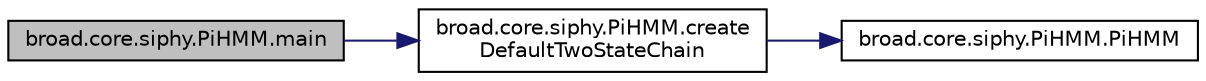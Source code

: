 digraph "broad.core.siphy.PiHMM.main"
{
  edge [fontname="Helvetica",fontsize="10",labelfontname="Helvetica",labelfontsize="10"];
  node [fontname="Helvetica",fontsize="10",shape=record];
  rankdir="LR";
  Node1 [label="broad.core.siphy.PiHMM.main",height=0.2,width=0.4,color="black", fillcolor="grey75", style="filled" fontcolor="black"];
  Node1 -> Node2 [color="midnightblue",fontsize="10",style="solid"];
  Node2 [label="broad.core.siphy.PiHMM.create\lDefaultTwoStateChain",height=0.2,width=0.4,color="black", fillcolor="white", style="filled",URL="$classbroad_1_1core_1_1siphy_1_1_pi_h_m_m.html#aa83a4e23ba05718dd683cbe7b230464c"];
  Node2 -> Node3 [color="midnightblue",fontsize="10",style="solid"];
  Node3 [label="broad.core.siphy.PiHMM.PiHMM",height=0.2,width=0.4,color="black", fillcolor="white", style="filled",URL="$classbroad_1_1core_1_1siphy_1_1_pi_h_m_m.html#a0d7f4e030eff34eb444086d26d62271f"];
}

